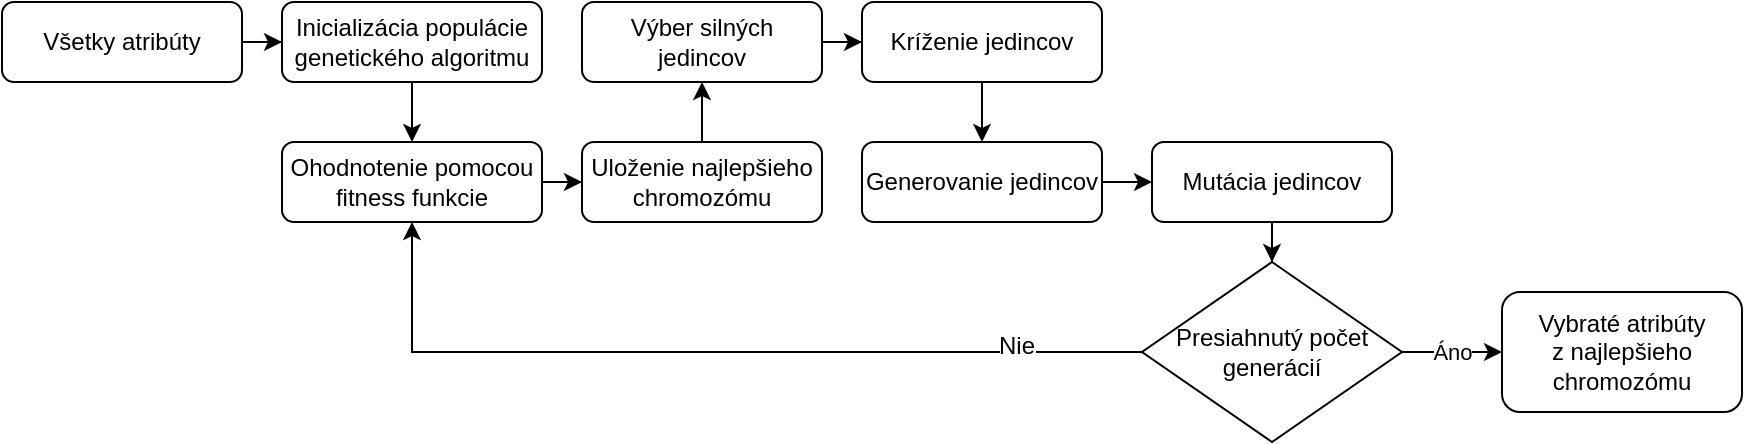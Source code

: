 <mxfile version="12.9.13" type="device"><diagram id="C5RBs43oDa-KdzZeNtuy" name="Page-1"><mxGraphModel dx="1106" dy="830" grid="1" gridSize="10" guides="1" tooltips="1" connect="1" arrows="1" fold="1" page="1" pageScale="1" pageWidth="827" pageHeight="1169" math="0" shadow="0"><root><mxCell id="WIyWlLk6GJQsqaUBKTNV-0"/><mxCell id="WIyWlLk6GJQsqaUBKTNV-1" parent="WIyWlLk6GJQsqaUBKTNV-0"/><mxCell id="jCjbmUSQicTdHAm1fo_c-2" style="edgeStyle=orthogonalEdgeStyle;rounded=0;orthogonalLoop=1;jettySize=auto;html=1;" parent="WIyWlLk6GJQsqaUBKTNV-1" source="WIyWlLk6GJQsqaUBKTNV-3" target="WIyWlLk6GJQsqaUBKTNV-7" edge="1"><mxGeometry relative="1" as="geometry"/></mxCell><mxCell id="WIyWlLk6GJQsqaUBKTNV-3" value="Všetky atribúty" style="rounded=1;whiteSpace=wrap;html=1;fontSize=12;glass=0;strokeWidth=1;shadow=0;" parent="WIyWlLk6GJQsqaUBKTNV-1" vertex="1"><mxGeometry x="10" y="70" width="120" height="40" as="geometry"/></mxCell><mxCell id="jCjbmUSQicTdHAm1fo_c-1" style="edgeStyle=orthogonalEdgeStyle;rounded=0;orthogonalLoop=1;jettySize=auto;html=1;" parent="WIyWlLk6GJQsqaUBKTNV-1" source="WIyWlLk6GJQsqaUBKTNV-7" target="jCjbmUSQicTdHAm1fo_c-0" edge="1"><mxGeometry relative="1" as="geometry"/></mxCell><mxCell id="WIyWlLk6GJQsqaUBKTNV-7" value="Inicializácia populácie genetického algoritmu" style="rounded=1;whiteSpace=wrap;html=1;fontSize=12;glass=0;strokeWidth=1;shadow=0;" parent="WIyWlLk6GJQsqaUBKTNV-1" vertex="1"><mxGeometry x="150" y="70" width="130" height="40" as="geometry"/></mxCell><mxCell id="jCjbmUSQicTdHAm1fo_c-8" style="edgeStyle=orthogonalEdgeStyle;rounded=0;orthogonalLoop=1;jettySize=auto;html=1;" parent="WIyWlLk6GJQsqaUBKTNV-1" source="WIyWlLk6GJQsqaUBKTNV-11" target="jCjbmUSQicTdHAm1fo_c-5" edge="1"><mxGeometry relative="1" as="geometry"/></mxCell><mxCell id="WIyWlLk6GJQsqaUBKTNV-11" value="Kríženie jedincov" style="rounded=1;whiteSpace=wrap;html=1;fontSize=12;glass=0;strokeWidth=1;shadow=0;" parent="WIyWlLk6GJQsqaUBKTNV-1" vertex="1"><mxGeometry x="440" y="70" width="120" height="40" as="geometry"/></mxCell><mxCell id="jCjbmUSQicTdHAm1fo_c-4" style="edgeStyle=orthogonalEdgeStyle;rounded=0;orthogonalLoop=1;jettySize=auto;html=1;entryX=0;entryY=0.5;entryDx=0;entryDy=0;" parent="WIyWlLk6GJQsqaUBKTNV-1" source="WIyWlLk6GJQsqaUBKTNV-12" target="WIyWlLk6GJQsqaUBKTNV-11" edge="1"><mxGeometry relative="1" as="geometry"/></mxCell><mxCell id="WIyWlLk6GJQsqaUBKTNV-12" value="Výber silných jedincov" style="rounded=1;whiteSpace=wrap;html=1;fontSize=12;glass=0;strokeWidth=1;shadow=0;" parent="WIyWlLk6GJQsqaUBKTNV-1" vertex="1"><mxGeometry x="300" y="70" width="120" height="40" as="geometry"/></mxCell><mxCell id="jCjbmUSQicTdHAm1fo_c-3" style="edgeStyle=orthogonalEdgeStyle;rounded=0;orthogonalLoop=1;jettySize=auto;html=1;entryX=0;entryY=0.5;entryDx=0;entryDy=0;" parent="WIyWlLk6GJQsqaUBKTNV-1" source="jCjbmUSQicTdHAm1fo_c-0" target="7rDLLy7xlc-I8trEg9fq-2" edge="1"><mxGeometry relative="1" as="geometry"/></mxCell><mxCell id="jCjbmUSQicTdHAm1fo_c-0" value="Ohodnotenie pomocou fitness funkcie" style="rounded=1;whiteSpace=wrap;html=1;fontSize=12;glass=0;strokeWidth=1;shadow=0;" parent="WIyWlLk6GJQsqaUBKTNV-1" vertex="1"><mxGeometry x="150" y="140" width="130" height="40" as="geometry"/></mxCell><mxCell id="jCjbmUSQicTdHAm1fo_c-9" style="edgeStyle=orthogonalEdgeStyle;rounded=0;orthogonalLoop=1;jettySize=auto;html=1;" parent="WIyWlLk6GJQsqaUBKTNV-1" source="jCjbmUSQicTdHAm1fo_c-5" target="7rDLLy7xlc-I8trEg9fq-0" edge="1"><mxGeometry relative="1" as="geometry"/></mxCell><mxCell id="jCjbmUSQicTdHAm1fo_c-5" value="Generovanie jedincov" style="rounded=1;whiteSpace=wrap;html=1;fontSize=12;glass=0;strokeWidth=1;shadow=0;" parent="WIyWlLk6GJQsqaUBKTNV-1" vertex="1"><mxGeometry x="440" y="140" width="120" height="40" as="geometry"/></mxCell><mxCell id="jCjbmUSQicTdHAm1fo_c-10" style="edgeStyle=orthogonalEdgeStyle;rounded=0;orthogonalLoop=1;jettySize=auto;html=1;entryX=0.5;entryY=1;entryDx=0;entryDy=0;" parent="WIyWlLk6GJQsqaUBKTNV-1" source="jCjbmUSQicTdHAm1fo_c-7" target="jCjbmUSQicTdHAm1fo_c-0" edge="1"><mxGeometry relative="1" as="geometry"/></mxCell><mxCell id="jCjbmUSQicTdHAm1fo_c-11" value="Nie" style="text;html=1;align=center;verticalAlign=middle;resizable=0;points=[];labelBackgroundColor=#ffffff;" parent="jCjbmUSQicTdHAm1fo_c-10" vertex="1" connectable="0"><mxGeometry x="-0.707" y="-3" relative="1" as="geometry"><mxPoint as="offset"/></mxGeometry></mxCell><mxCell id="jCjbmUSQicTdHAm1fo_c-13" value="Áno" style="edgeStyle=orthogonalEdgeStyle;rounded=0;orthogonalLoop=1;jettySize=auto;html=1;entryX=0;entryY=0.5;entryDx=0;entryDy=0;" parent="WIyWlLk6GJQsqaUBKTNV-1" source="jCjbmUSQicTdHAm1fo_c-7" target="jCjbmUSQicTdHAm1fo_c-12" edge="1"><mxGeometry relative="1" as="geometry"><Array as="points"/><mxPoint x="1015" y="250" as="targetPoint"/></mxGeometry></mxCell><mxCell id="jCjbmUSQicTdHAm1fo_c-7" value="Presiahnutý počet generácií" style="rhombus;whiteSpace=wrap;html=1;" parent="WIyWlLk6GJQsqaUBKTNV-1" vertex="1"><mxGeometry x="580" y="200" width="130" height="90" as="geometry"/></mxCell><mxCell id="jCjbmUSQicTdHAm1fo_c-12" value="Vybraté atribúty &lt;br&gt;z najlepšieho chromozómu" style="rounded=1;whiteSpace=wrap;html=1;fontSize=12;glass=0;strokeWidth=1;shadow=0;" parent="WIyWlLk6GJQsqaUBKTNV-1" vertex="1"><mxGeometry x="760" y="215" width="120" height="60" as="geometry"/></mxCell><mxCell id="7rDLLy7xlc-I8trEg9fq-1" style="edgeStyle=orthogonalEdgeStyle;rounded=0;orthogonalLoop=1;jettySize=auto;html=1;entryX=0.5;entryY=0;entryDx=0;entryDy=0;" parent="WIyWlLk6GJQsqaUBKTNV-1" source="7rDLLy7xlc-I8trEg9fq-0" target="jCjbmUSQicTdHAm1fo_c-7" edge="1"><mxGeometry relative="1" as="geometry"/></mxCell><mxCell id="7rDLLy7xlc-I8trEg9fq-0" value="Mutácia jedincov" style="rounded=1;whiteSpace=wrap;html=1;fontSize=12;glass=0;strokeWidth=1;shadow=0;" parent="WIyWlLk6GJQsqaUBKTNV-1" vertex="1"><mxGeometry x="585" y="140" width="120" height="40" as="geometry"/></mxCell><mxCell id="7rDLLy7xlc-I8trEg9fq-4" style="edgeStyle=orthogonalEdgeStyle;rounded=0;orthogonalLoop=1;jettySize=auto;html=1;entryX=0.5;entryY=1;entryDx=0;entryDy=0;" parent="WIyWlLk6GJQsqaUBKTNV-1" source="7rDLLy7xlc-I8trEg9fq-2" target="WIyWlLk6GJQsqaUBKTNV-12" edge="1"><mxGeometry relative="1" as="geometry"/></mxCell><mxCell id="7rDLLy7xlc-I8trEg9fq-2" value="Uloženie najlepšieho chromozómu" style="rounded=1;whiteSpace=wrap;html=1;fontSize=12;glass=0;strokeWidth=1;shadow=0;" parent="WIyWlLk6GJQsqaUBKTNV-1" vertex="1"><mxGeometry x="300" y="140" width="120" height="40" as="geometry"/></mxCell></root></mxGraphModel></diagram></mxfile>